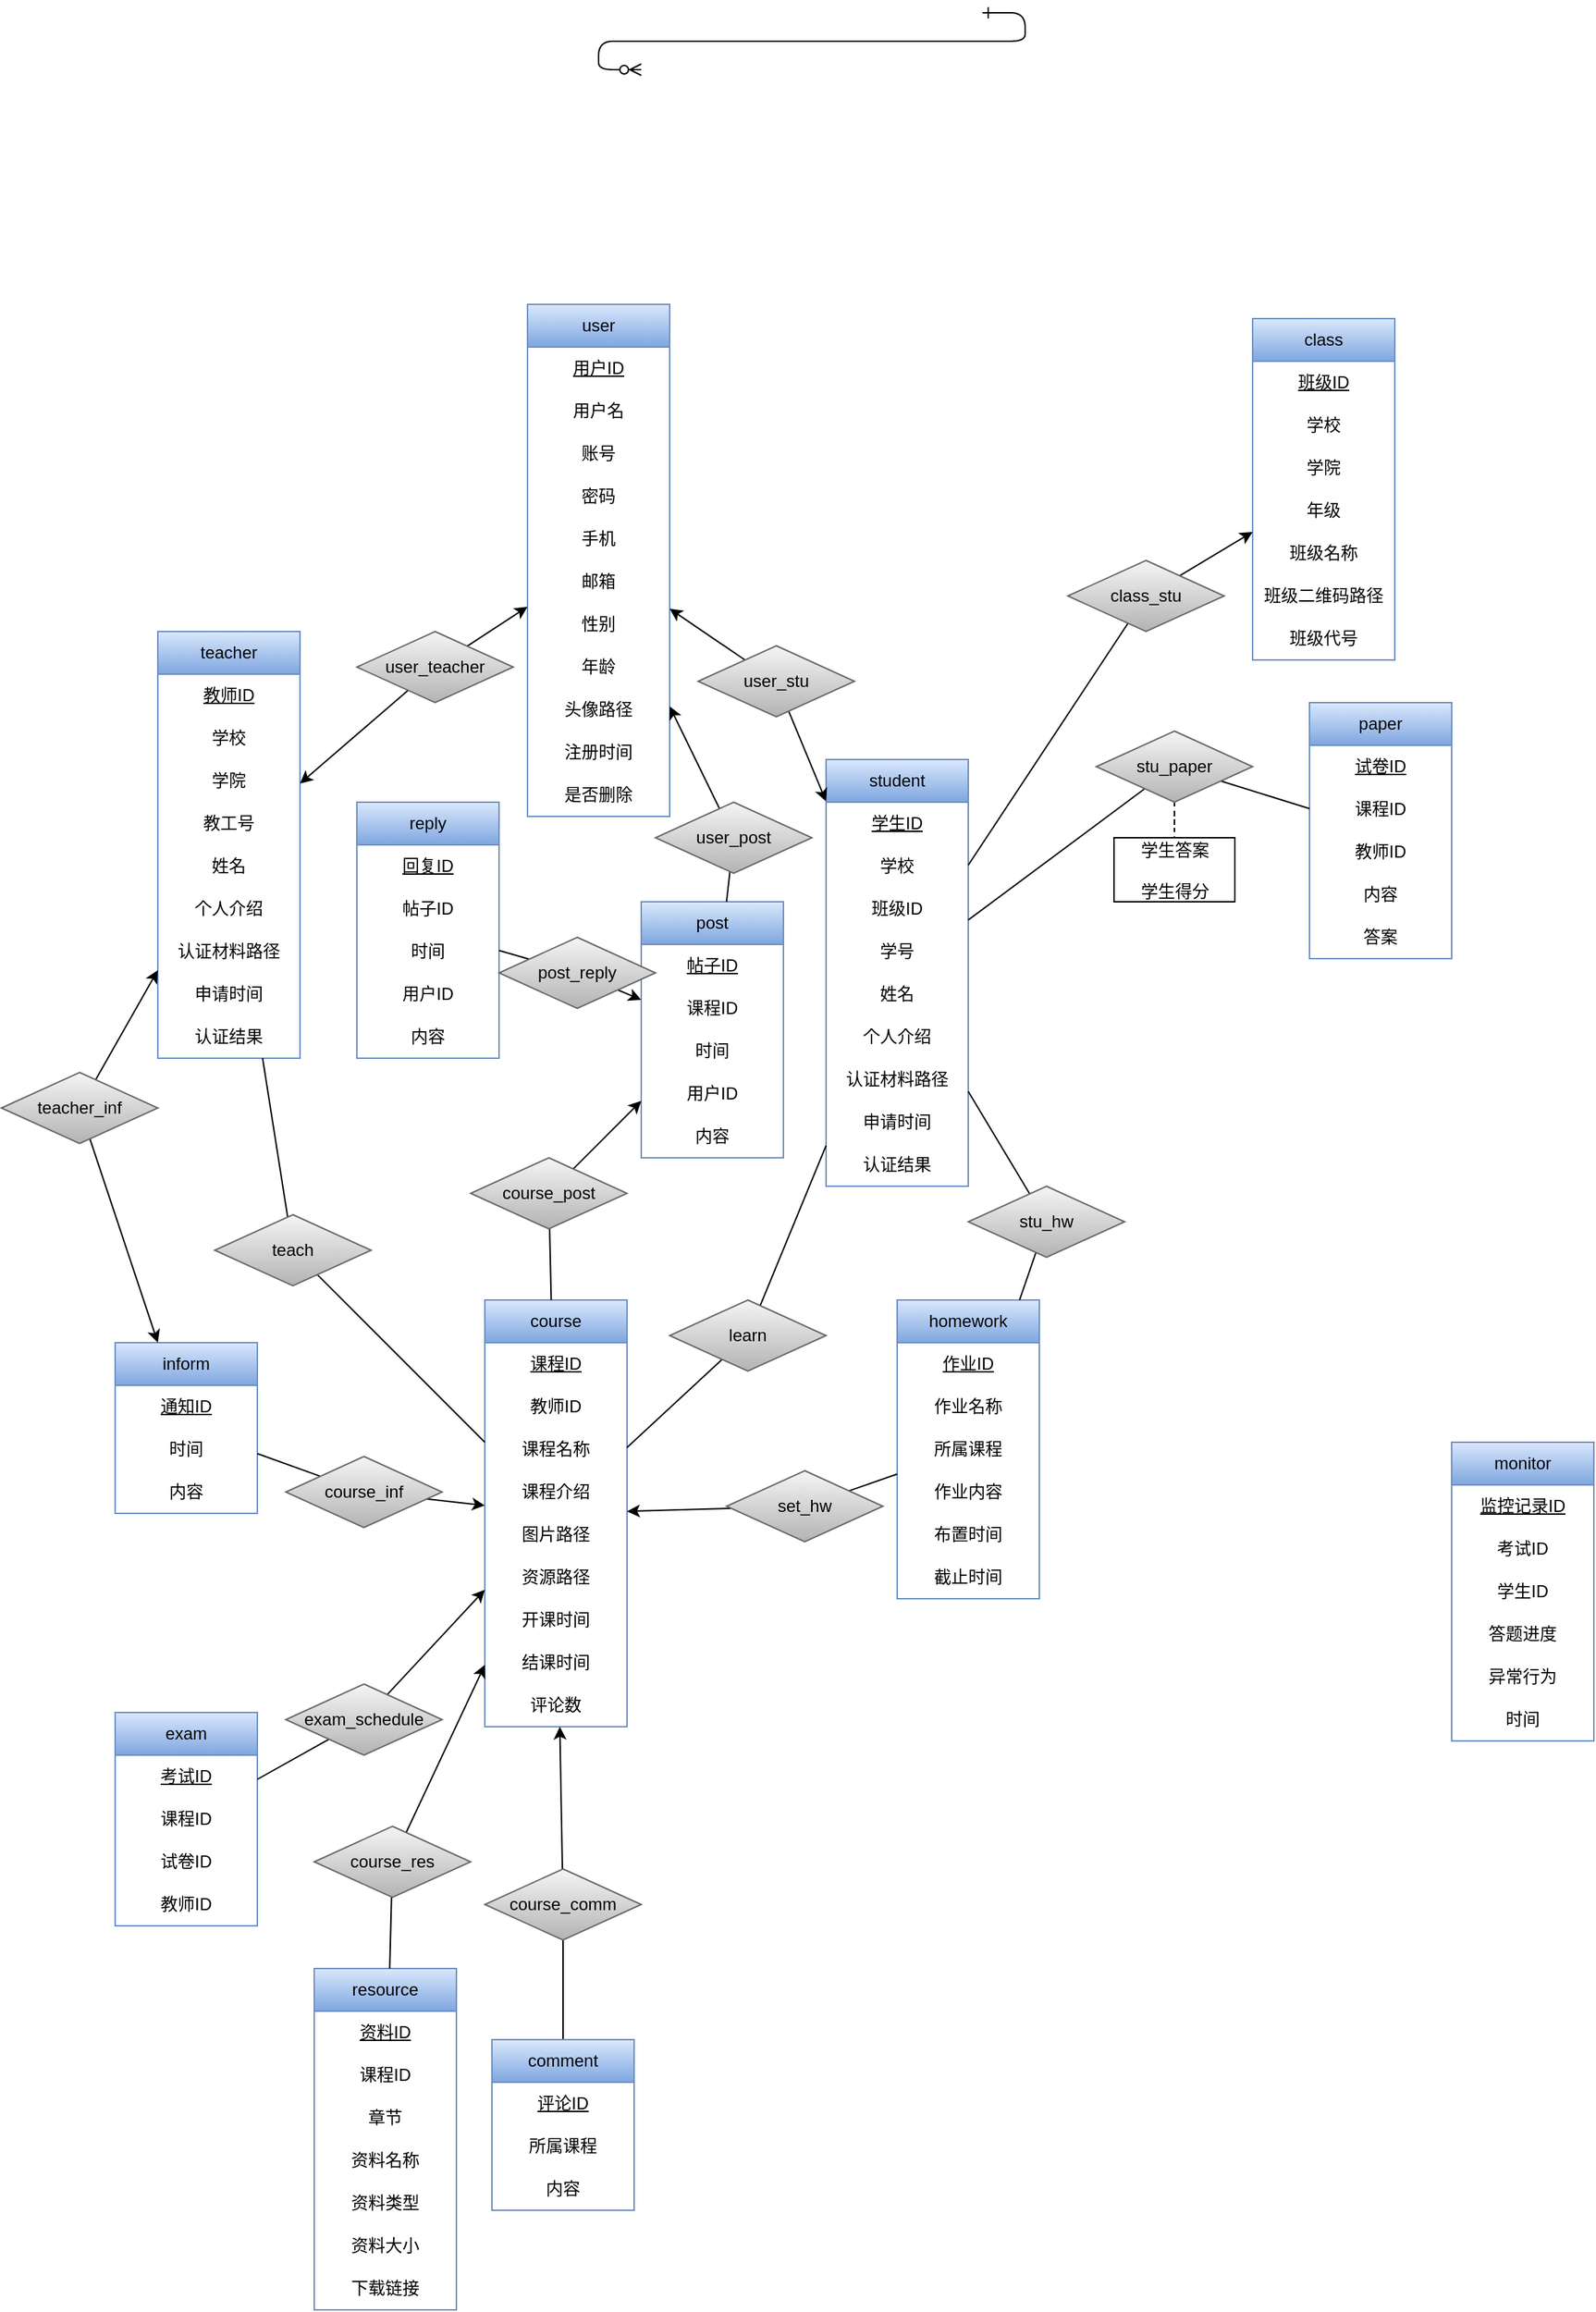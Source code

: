 <mxfile version="24.6.4" type="github">
  <diagram id="R2lEEEUBdFMjLlhIrx00" name="Page-1">
    <mxGraphModel dx="1199" dy="1090" grid="1" gridSize="10" guides="1" tooltips="1" connect="1" arrows="1" fold="0" page="1" pageScale="1" pageWidth="1200" pageHeight="1920" math="0" shadow="0" extFonts="Permanent Marker^https://fonts.googleapis.com/css?family=Permanent+Marker">
      <root>
        <mxCell id="0" />
        <mxCell id="1" parent="0" />
        <mxCell id="C-vyLk0tnHw3VtMMgP7b-12" value="" style="edgeStyle=entityRelationEdgeStyle;endArrow=ERzeroToMany;startArrow=ERone;endFill=1;startFill=0;" parent="1" target="C-vyLk0tnHw3VtMMgP7b-17" edge="1">
          <mxGeometry width="100" height="100" relative="1" as="geometry">
            <mxPoint x="700" y="165" as="sourcePoint" />
            <mxPoint x="460" y="205" as="targetPoint" />
          </mxGeometry>
        </mxCell>
        <mxCell id="mOBHNSPccrh7EoG30m3W-4" value="student" style="swimlane;fontStyle=0;childLayout=stackLayout;horizontal=1;startSize=30;horizontalStack=0;resizeParent=1;resizeParentMax=0;resizeLast=0;collapsible=1;marginBottom=0;whiteSpace=wrap;html=1;fillColor=#dae8fc;strokeColor=#6c8ebf;gradientColor=#7ea6e0;" vertex="1" parent="1">
          <mxGeometry x="590" y="690" width="100" height="300" as="geometry" />
        </mxCell>
        <mxCell id="mOBHNSPccrh7EoG30m3W-5" value="&lt;u&gt;学生ID&lt;/u&gt;" style="text;strokeColor=none;fillColor=none;align=center;verticalAlign=middle;spacingLeft=4;spacingRight=4;overflow=hidden;points=[[0,0.5],[1,0.5]];portConstraint=eastwest;rotatable=0;whiteSpace=wrap;html=1;" vertex="1" parent="mOBHNSPccrh7EoG30m3W-4">
          <mxGeometry y="30" width="100" height="30" as="geometry" />
        </mxCell>
        <mxCell id="mOBHNSPccrh7EoG30m3W-16" value="学校" style="text;strokeColor=none;fillColor=none;align=center;verticalAlign=middle;spacingLeft=4;spacingRight=4;overflow=hidden;points=[[0,0.5],[1,0.5]];portConstraint=eastwest;rotatable=0;whiteSpace=wrap;html=1;" vertex="1" parent="mOBHNSPccrh7EoG30m3W-4">
          <mxGeometry y="60" width="100" height="30" as="geometry" />
        </mxCell>
        <mxCell id="mOBHNSPccrh7EoG30m3W-18" value="班级ID" style="text;strokeColor=none;fillColor=none;align=center;verticalAlign=middle;spacingLeft=4;spacingRight=4;overflow=hidden;points=[[0,0.5],[1,0.5]];portConstraint=eastwest;rotatable=0;whiteSpace=wrap;html=1;" vertex="1" parent="mOBHNSPccrh7EoG30m3W-4">
          <mxGeometry y="90" width="100" height="30" as="geometry" />
        </mxCell>
        <mxCell id="mOBHNSPccrh7EoG30m3W-19" value="学号" style="text;strokeColor=none;fillColor=none;align=center;verticalAlign=middle;spacingLeft=4;spacingRight=4;overflow=hidden;points=[[0,0.5],[1,0.5]];portConstraint=eastwest;rotatable=0;whiteSpace=wrap;html=1;" vertex="1" parent="mOBHNSPccrh7EoG30m3W-4">
          <mxGeometry y="120" width="100" height="30" as="geometry" />
        </mxCell>
        <mxCell id="mOBHNSPccrh7EoG30m3W-20" value="姓名" style="text;strokeColor=none;fillColor=none;align=center;verticalAlign=middle;spacingLeft=4;spacingRight=4;overflow=hidden;points=[[0,0.5],[1,0.5]];portConstraint=eastwest;rotatable=0;whiteSpace=wrap;html=1;" vertex="1" parent="mOBHNSPccrh7EoG30m3W-4">
          <mxGeometry y="150" width="100" height="30" as="geometry" />
        </mxCell>
        <mxCell id="mOBHNSPccrh7EoG30m3W-21" value="个人介绍" style="text;strokeColor=none;fillColor=none;align=center;verticalAlign=middle;spacingLeft=4;spacingRight=4;overflow=hidden;points=[[0,0.5],[1,0.5]];portConstraint=eastwest;rotatable=0;whiteSpace=wrap;html=1;" vertex="1" parent="mOBHNSPccrh7EoG30m3W-4">
          <mxGeometry y="180" width="100" height="30" as="geometry" />
        </mxCell>
        <mxCell id="mOBHNSPccrh7EoG30m3W-22" value="认证材料路径" style="text;strokeColor=none;fillColor=none;align=center;verticalAlign=middle;spacingLeft=4;spacingRight=4;overflow=hidden;points=[[0,0.5],[1,0.5]];portConstraint=eastwest;rotatable=0;whiteSpace=wrap;html=1;" vertex="1" parent="mOBHNSPccrh7EoG30m3W-4">
          <mxGeometry y="210" width="100" height="30" as="geometry" />
        </mxCell>
        <mxCell id="mOBHNSPccrh7EoG30m3W-23" value="申请时间" style="text;strokeColor=none;fillColor=none;align=center;verticalAlign=middle;spacingLeft=4;spacingRight=4;overflow=hidden;points=[[0,0.5],[1,0.5]];portConstraint=eastwest;rotatable=0;whiteSpace=wrap;html=1;" vertex="1" parent="mOBHNSPccrh7EoG30m3W-4">
          <mxGeometry y="240" width="100" height="30" as="geometry" />
        </mxCell>
        <mxCell id="mOBHNSPccrh7EoG30m3W-24" value="认证结果" style="text;strokeColor=none;fillColor=none;align=center;verticalAlign=middle;spacingLeft=4;spacingRight=4;overflow=hidden;points=[[0,0.5],[1,0.5]];portConstraint=eastwest;rotatable=0;whiteSpace=wrap;html=1;" vertex="1" parent="mOBHNSPccrh7EoG30m3W-4">
          <mxGeometry y="270" width="100" height="30" as="geometry" />
        </mxCell>
        <mxCell id="mOBHNSPccrh7EoG30m3W-27" value="teacher" style="swimlane;fontStyle=0;childLayout=stackLayout;horizontal=1;startSize=30;horizontalStack=0;resizeParent=1;resizeParentMax=0;resizeLast=0;collapsible=1;marginBottom=0;whiteSpace=wrap;html=1;fillColor=#dae8fc;gradientColor=#7ea6e0;strokeColor=#6c8ebf;" vertex="1" parent="1">
          <mxGeometry x="120" y="600" width="100" height="300" as="geometry" />
        </mxCell>
        <mxCell id="mOBHNSPccrh7EoG30m3W-28" value="&lt;u&gt;教师ID&lt;/u&gt;" style="text;strokeColor=none;fillColor=none;align=center;verticalAlign=middle;spacingLeft=4;spacingRight=4;overflow=hidden;points=[[0,0.5],[1,0.5]];portConstraint=eastwest;rotatable=0;whiteSpace=wrap;html=1;" vertex="1" parent="mOBHNSPccrh7EoG30m3W-27">
          <mxGeometry y="30" width="100" height="30" as="geometry" />
        </mxCell>
        <mxCell id="mOBHNSPccrh7EoG30m3W-29" value="学校" style="text;strokeColor=none;fillColor=none;align=center;verticalAlign=middle;spacingLeft=4;spacingRight=4;overflow=hidden;points=[[0,0.5],[1,0.5]];portConstraint=eastwest;rotatable=0;whiteSpace=wrap;html=1;" vertex="1" parent="mOBHNSPccrh7EoG30m3W-27">
          <mxGeometry y="60" width="100" height="30" as="geometry" />
        </mxCell>
        <mxCell id="mOBHNSPccrh7EoG30m3W-30" value="学院" style="text;strokeColor=none;fillColor=none;align=center;verticalAlign=middle;spacingLeft=4;spacingRight=4;overflow=hidden;points=[[0,0.5],[1,0.5]];portConstraint=eastwest;rotatable=0;whiteSpace=wrap;html=1;" vertex="1" parent="mOBHNSPccrh7EoG30m3W-27">
          <mxGeometry y="90" width="100" height="30" as="geometry" />
        </mxCell>
        <mxCell id="mOBHNSPccrh7EoG30m3W-31" value="教工号" style="text;strokeColor=none;fillColor=none;align=center;verticalAlign=middle;spacingLeft=4;spacingRight=4;overflow=hidden;points=[[0,0.5],[1,0.5]];portConstraint=eastwest;rotatable=0;whiteSpace=wrap;html=1;" vertex="1" parent="mOBHNSPccrh7EoG30m3W-27">
          <mxGeometry y="120" width="100" height="30" as="geometry" />
        </mxCell>
        <mxCell id="mOBHNSPccrh7EoG30m3W-32" value="姓名" style="text;strokeColor=none;fillColor=none;align=center;verticalAlign=middle;spacingLeft=4;spacingRight=4;overflow=hidden;points=[[0,0.5],[1,0.5]];portConstraint=eastwest;rotatable=0;whiteSpace=wrap;html=1;" vertex="1" parent="mOBHNSPccrh7EoG30m3W-27">
          <mxGeometry y="150" width="100" height="30" as="geometry" />
        </mxCell>
        <mxCell id="mOBHNSPccrh7EoG30m3W-33" value="个人介绍" style="text;strokeColor=none;fillColor=none;align=center;verticalAlign=middle;spacingLeft=4;spacingRight=4;overflow=hidden;points=[[0,0.5],[1,0.5]];portConstraint=eastwest;rotatable=0;whiteSpace=wrap;html=1;" vertex="1" parent="mOBHNSPccrh7EoG30m3W-27">
          <mxGeometry y="180" width="100" height="30" as="geometry" />
        </mxCell>
        <mxCell id="mOBHNSPccrh7EoG30m3W-34" value="认证材料路径" style="text;strokeColor=none;fillColor=none;align=center;verticalAlign=middle;spacingLeft=4;spacingRight=4;overflow=hidden;points=[[0,0.5],[1,0.5]];portConstraint=eastwest;rotatable=0;whiteSpace=wrap;html=1;" vertex="1" parent="mOBHNSPccrh7EoG30m3W-27">
          <mxGeometry y="210" width="100" height="30" as="geometry" />
        </mxCell>
        <mxCell id="mOBHNSPccrh7EoG30m3W-35" value="申请时间" style="text;strokeColor=none;fillColor=none;align=center;verticalAlign=middle;spacingLeft=4;spacingRight=4;overflow=hidden;points=[[0,0.5],[1,0.5]];portConstraint=eastwest;rotatable=0;whiteSpace=wrap;html=1;" vertex="1" parent="mOBHNSPccrh7EoG30m3W-27">
          <mxGeometry y="240" width="100" height="30" as="geometry" />
        </mxCell>
        <mxCell id="mOBHNSPccrh7EoG30m3W-36" value="认证结果" style="text;strokeColor=none;fillColor=none;align=center;verticalAlign=middle;spacingLeft=4;spacingRight=4;overflow=hidden;points=[[0,0.5],[1,0.5]];portConstraint=eastwest;rotatable=0;whiteSpace=wrap;html=1;" vertex="1" parent="mOBHNSPccrh7EoG30m3W-27">
          <mxGeometry y="270" width="100" height="30" as="geometry" />
        </mxCell>
        <mxCell id="mOBHNSPccrh7EoG30m3W-39" value="user" style="swimlane;fontStyle=0;childLayout=stackLayout;horizontal=1;startSize=30;horizontalStack=0;resizeParent=1;resizeParentMax=0;resizeLast=0;collapsible=1;marginBottom=0;whiteSpace=wrap;html=1;fillColor=#dae8fc;strokeColor=#6c8ebf;gradientColor=#7ea6e0;" vertex="1" parent="1">
          <mxGeometry x="380" y="370" width="100" height="360" as="geometry" />
        </mxCell>
        <mxCell id="mOBHNSPccrh7EoG30m3W-40" value="&lt;u&gt;用户ID&lt;/u&gt;" style="text;strokeColor=none;fillColor=none;align=center;verticalAlign=middle;spacingLeft=4;spacingRight=4;overflow=hidden;points=[[0,0.5],[1,0.5]];portConstraint=eastwest;rotatable=0;whiteSpace=wrap;html=1;" vertex="1" parent="mOBHNSPccrh7EoG30m3W-39">
          <mxGeometry y="30" width="100" height="30" as="geometry" />
        </mxCell>
        <mxCell id="mOBHNSPccrh7EoG30m3W-41" value="用户名" style="text;strokeColor=none;fillColor=none;align=center;verticalAlign=middle;spacingLeft=4;spacingRight=4;overflow=hidden;points=[[0,0.5],[1,0.5]];portConstraint=eastwest;rotatable=0;whiteSpace=wrap;html=1;" vertex="1" parent="mOBHNSPccrh7EoG30m3W-39">
          <mxGeometry y="60" width="100" height="30" as="geometry" />
        </mxCell>
        <mxCell id="mOBHNSPccrh7EoG30m3W-42" value="账号" style="text;strokeColor=none;fillColor=none;align=center;verticalAlign=middle;spacingLeft=4;spacingRight=4;overflow=hidden;points=[[0,0.5],[1,0.5]];portConstraint=eastwest;rotatable=0;whiteSpace=wrap;html=1;" vertex="1" parent="mOBHNSPccrh7EoG30m3W-39">
          <mxGeometry y="90" width="100" height="30" as="geometry" />
        </mxCell>
        <mxCell id="mOBHNSPccrh7EoG30m3W-43" value="密码" style="text;strokeColor=none;fillColor=none;align=center;verticalAlign=middle;spacingLeft=4;spacingRight=4;overflow=hidden;points=[[0,0.5],[1,0.5]];portConstraint=eastwest;rotatable=0;whiteSpace=wrap;html=1;" vertex="1" parent="mOBHNSPccrh7EoG30m3W-39">
          <mxGeometry y="120" width="100" height="30" as="geometry" />
        </mxCell>
        <mxCell id="mOBHNSPccrh7EoG30m3W-44" value="手机" style="text;strokeColor=none;fillColor=none;align=center;verticalAlign=middle;spacingLeft=4;spacingRight=4;overflow=hidden;points=[[0,0.5],[1,0.5]];portConstraint=eastwest;rotatable=0;whiteSpace=wrap;html=1;" vertex="1" parent="mOBHNSPccrh7EoG30m3W-39">
          <mxGeometry y="150" width="100" height="30" as="geometry" />
        </mxCell>
        <mxCell id="mOBHNSPccrh7EoG30m3W-45" value="邮箱" style="text;strokeColor=none;fillColor=none;align=center;verticalAlign=middle;spacingLeft=4;spacingRight=4;overflow=hidden;points=[[0,0.5],[1,0.5]];portConstraint=eastwest;rotatable=0;whiteSpace=wrap;html=1;" vertex="1" parent="mOBHNSPccrh7EoG30m3W-39">
          <mxGeometry y="180" width="100" height="30" as="geometry" />
        </mxCell>
        <mxCell id="mOBHNSPccrh7EoG30m3W-46" value="性别" style="text;strokeColor=none;fillColor=none;align=center;verticalAlign=middle;spacingLeft=4;spacingRight=4;overflow=hidden;points=[[0,0.5],[1,0.5]];portConstraint=eastwest;rotatable=0;whiteSpace=wrap;html=1;" vertex="1" parent="mOBHNSPccrh7EoG30m3W-39">
          <mxGeometry y="210" width="100" height="30" as="geometry" />
        </mxCell>
        <mxCell id="mOBHNSPccrh7EoG30m3W-47" value="年龄" style="text;strokeColor=none;fillColor=none;align=center;verticalAlign=middle;spacingLeft=4;spacingRight=4;overflow=hidden;points=[[0,0.5],[1,0.5]];portConstraint=eastwest;rotatable=0;whiteSpace=wrap;html=1;" vertex="1" parent="mOBHNSPccrh7EoG30m3W-39">
          <mxGeometry y="240" width="100" height="30" as="geometry" />
        </mxCell>
        <mxCell id="mOBHNSPccrh7EoG30m3W-48" value="头像路径" style="text;strokeColor=none;fillColor=none;align=center;verticalAlign=middle;spacingLeft=4;spacingRight=4;overflow=hidden;points=[[0,0.5],[1,0.5]];portConstraint=eastwest;rotatable=0;whiteSpace=wrap;html=1;" vertex="1" parent="mOBHNSPccrh7EoG30m3W-39">
          <mxGeometry y="270" width="100" height="30" as="geometry" />
        </mxCell>
        <mxCell id="mOBHNSPccrh7EoG30m3W-49" value="注册时间" style="text;strokeColor=none;fillColor=none;align=center;verticalAlign=middle;spacingLeft=4;spacingRight=4;overflow=hidden;points=[[0,0.5],[1,0.5]];portConstraint=eastwest;rotatable=0;whiteSpace=wrap;html=1;" vertex="1" parent="mOBHNSPccrh7EoG30m3W-39">
          <mxGeometry y="300" width="100" height="30" as="geometry" />
        </mxCell>
        <mxCell id="mOBHNSPccrh7EoG30m3W-50" value="是否删除" style="text;strokeColor=none;fillColor=none;align=center;verticalAlign=middle;spacingLeft=4;spacingRight=4;overflow=hidden;points=[[0,0.5],[1,0.5]];portConstraint=eastwest;rotatable=0;whiteSpace=wrap;html=1;" vertex="1" parent="mOBHNSPccrh7EoG30m3W-39">
          <mxGeometry y="330" width="100" height="30" as="geometry" />
        </mxCell>
        <mxCell id="JICtloIAg-4X0a2bjhk1-2" style="rounded=0;orthogonalLoop=1;jettySize=auto;html=1;" edge="1" parent="1" source="JICtloIAg-4X0a2bjhk1-1" target="mOBHNSPccrh7EoG30m3W-27">
          <mxGeometry relative="1" as="geometry" />
        </mxCell>
        <mxCell id="JICtloIAg-4X0a2bjhk1-3" style="rounded=0;orthogonalLoop=1;jettySize=auto;html=1;" edge="1" parent="1" source="JICtloIAg-4X0a2bjhk1-1" target="mOBHNSPccrh7EoG30m3W-39">
          <mxGeometry relative="1" as="geometry" />
        </mxCell>
        <mxCell id="JICtloIAg-4X0a2bjhk1-1" value="user_teacher" style="rhombus;whiteSpace=wrap;html=1;fillColor=#f5f5f5;strokeColor=#666666;gradientColor=#b3b3b3;" vertex="1" parent="1">
          <mxGeometry x="260" y="600" width="110" height="50" as="geometry" />
        </mxCell>
        <mxCell id="JICtloIAg-4X0a2bjhk1-5" style="rounded=0;orthogonalLoop=1;jettySize=auto;html=1;" edge="1" parent="1" source="JICtloIAg-4X0a2bjhk1-4" target="mOBHNSPccrh7EoG30m3W-39">
          <mxGeometry relative="1" as="geometry" />
        </mxCell>
        <mxCell id="JICtloIAg-4X0a2bjhk1-6" style="rounded=0;orthogonalLoop=1;jettySize=auto;html=1;strokeColor=default;" edge="1" parent="1" source="JICtloIAg-4X0a2bjhk1-4" target="mOBHNSPccrh7EoG30m3W-4">
          <mxGeometry relative="1" as="geometry" />
        </mxCell>
        <mxCell id="JICtloIAg-4X0a2bjhk1-4" value="user_stu" style="rhombus;whiteSpace=wrap;html=1;fillColor=#f5f5f5;strokeColor=#666666;gradientColor=#b3b3b3;" vertex="1" parent="1">
          <mxGeometry x="500" y="610" width="110" height="50" as="geometry" />
        </mxCell>
        <mxCell id="JICtloIAg-4X0a2bjhk1-7" value="class" style="swimlane;fontStyle=0;childLayout=stackLayout;horizontal=1;startSize=30;horizontalStack=0;resizeParent=1;resizeParentMax=0;resizeLast=0;collapsible=1;marginBottom=0;whiteSpace=wrap;html=1;fillColor=#dae8fc;strokeColor=#6c8ebf;gradientColor=#7ea6e0;" vertex="1" parent="1">
          <mxGeometry x="890" y="380" width="100" height="240" as="geometry" />
        </mxCell>
        <mxCell id="JICtloIAg-4X0a2bjhk1-8" value="&lt;u&gt;班级ID&lt;/u&gt;" style="text;strokeColor=none;fillColor=none;align=center;verticalAlign=middle;spacingLeft=4;spacingRight=4;overflow=hidden;points=[[0,0.5],[1,0.5]];portConstraint=eastwest;rotatable=0;whiteSpace=wrap;html=1;" vertex="1" parent="JICtloIAg-4X0a2bjhk1-7">
          <mxGeometry y="30" width="100" height="30" as="geometry" />
        </mxCell>
        <mxCell id="JICtloIAg-4X0a2bjhk1-9" value="学校" style="text;strokeColor=none;fillColor=none;align=center;verticalAlign=middle;spacingLeft=4;spacingRight=4;overflow=hidden;points=[[0,0.5],[1,0.5]];portConstraint=eastwest;rotatable=0;whiteSpace=wrap;html=1;" vertex="1" parent="JICtloIAg-4X0a2bjhk1-7">
          <mxGeometry y="60" width="100" height="30" as="geometry" />
        </mxCell>
        <mxCell id="JICtloIAg-4X0a2bjhk1-10" value="学院" style="text;strokeColor=none;fillColor=none;align=center;verticalAlign=middle;spacingLeft=4;spacingRight=4;overflow=hidden;points=[[0,0.5],[1,0.5]];portConstraint=eastwest;rotatable=0;whiteSpace=wrap;html=1;" vertex="1" parent="JICtloIAg-4X0a2bjhk1-7">
          <mxGeometry y="90" width="100" height="30" as="geometry" />
        </mxCell>
        <mxCell id="JICtloIAg-4X0a2bjhk1-11" value="年级" style="text;strokeColor=none;fillColor=none;align=center;verticalAlign=middle;spacingLeft=4;spacingRight=4;overflow=hidden;points=[[0,0.5],[1,0.5]];portConstraint=eastwest;rotatable=0;whiteSpace=wrap;html=1;" vertex="1" parent="JICtloIAg-4X0a2bjhk1-7">
          <mxGeometry y="120" width="100" height="30" as="geometry" />
        </mxCell>
        <mxCell id="JICtloIAg-4X0a2bjhk1-12" value="班级名称" style="text;strokeColor=none;fillColor=none;align=center;verticalAlign=middle;spacingLeft=4;spacingRight=4;overflow=hidden;points=[[0,0.5],[1,0.5]];portConstraint=eastwest;rotatable=0;whiteSpace=wrap;html=1;" vertex="1" parent="JICtloIAg-4X0a2bjhk1-7">
          <mxGeometry y="150" width="100" height="30" as="geometry" />
        </mxCell>
        <mxCell id="JICtloIAg-4X0a2bjhk1-13" value="班级二维码路径" style="text;strokeColor=none;fillColor=none;align=center;verticalAlign=middle;spacingLeft=4;spacingRight=4;overflow=hidden;points=[[0,0.5],[1,0.5]];portConstraint=eastwest;rotatable=0;whiteSpace=wrap;html=1;" vertex="1" parent="JICtloIAg-4X0a2bjhk1-7">
          <mxGeometry y="180" width="100" height="30" as="geometry" />
        </mxCell>
        <mxCell id="JICtloIAg-4X0a2bjhk1-14" value="班级代号" style="text;strokeColor=none;fillColor=none;align=center;verticalAlign=middle;spacingLeft=4;spacingRight=4;overflow=hidden;points=[[0,0.5],[1,0.5]];portConstraint=eastwest;rotatable=0;whiteSpace=wrap;html=1;" vertex="1" parent="JICtloIAg-4X0a2bjhk1-7">
          <mxGeometry y="210" width="100" height="30" as="geometry" />
        </mxCell>
        <mxCell id="JICtloIAg-4X0a2bjhk1-19" value="course" style="swimlane;fontStyle=0;childLayout=stackLayout;horizontal=1;startSize=30;horizontalStack=0;resizeParent=1;resizeParentMax=0;resizeLast=0;collapsible=1;marginBottom=0;whiteSpace=wrap;html=1;fillColor=#dae8fc;gradientColor=#7ea6e0;strokeColor=#6c8ebf;" vertex="1" parent="1">
          <mxGeometry x="350" y="1070" width="100" height="300" as="geometry" />
        </mxCell>
        <mxCell id="JICtloIAg-4X0a2bjhk1-20" value="&lt;u&gt;课程ID&lt;/u&gt;" style="text;strokeColor=none;fillColor=none;align=center;verticalAlign=middle;spacingLeft=4;spacingRight=4;overflow=hidden;points=[[0,0.5],[1,0.5]];portConstraint=eastwest;rotatable=0;whiteSpace=wrap;html=1;" vertex="1" parent="JICtloIAg-4X0a2bjhk1-19">
          <mxGeometry y="30" width="100" height="30" as="geometry" />
        </mxCell>
        <mxCell id="JICtloIAg-4X0a2bjhk1-21" value="教师ID" style="text;strokeColor=none;fillColor=none;align=center;verticalAlign=middle;spacingLeft=4;spacingRight=4;overflow=hidden;points=[[0,0.5],[1,0.5]];portConstraint=eastwest;rotatable=0;whiteSpace=wrap;html=1;" vertex="1" parent="JICtloIAg-4X0a2bjhk1-19">
          <mxGeometry y="60" width="100" height="30" as="geometry" />
        </mxCell>
        <mxCell id="JICtloIAg-4X0a2bjhk1-22" value="课程名称" style="text;strokeColor=none;fillColor=none;align=center;verticalAlign=middle;spacingLeft=4;spacingRight=4;overflow=hidden;points=[[0,0.5],[1,0.5]];portConstraint=eastwest;rotatable=0;whiteSpace=wrap;html=1;" vertex="1" parent="JICtloIAg-4X0a2bjhk1-19">
          <mxGeometry y="90" width="100" height="30" as="geometry" />
        </mxCell>
        <mxCell id="JICtloIAg-4X0a2bjhk1-23" value="课程介绍" style="text;strokeColor=none;fillColor=none;align=center;verticalAlign=middle;spacingLeft=4;spacingRight=4;overflow=hidden;points=[[0,0.5],[1,0.5]];portConstraint=eastwest;rotatable=0;whiteSpace=wrap;html=1;" vertex="1" parent="JICtloIAg-4X0a2bjhk1-19">
          <mxGeometry y="120" width="100" height="30" as="geometry" />
        </mxCell>
        <mxCell id="JICtloIAg-4X0a2bjhk1-24" value="图片路径" style="text;strokeColor=none;fillColor=none;align=center;verticalAlign=middle;spacingLeft=4;spacingRight=4;overflow=hidden;points=[[0,0.5],[1,0.5]];portConstraint=eastwest;rotatable=0;whiteSpace=wrap;html=1;" vertex="1" parent="JICtloIAg-4X0a2bjhk1-19">
          <mxGeometry y="150" width="100" height="30" as="geometry" />
        </mxCell>
        <mxCell id="JICtloIAg-4X0a2bjhk1-25" value="资源路径" style="text;strokeColor=none;fillColor=none;align=center;verticalAlign=middle;spacingLeft=4;spacingRight=4;overflow=hidden;points=[[0,0.5],[1,0.5]];portConstraint=eastwest;rotatable=0;whiteSpace=wrap;html=1;" vertex="1" parent="JICtloIAg-4X0a2bjhk1-19">
          <mxGeometry y="180" width="100" height="30" as="geometry" />
        </mxCell>
        <mxCell id="JICtloIAg-4X0a2bjhk1-26" value="开课时间" style="text;strokeColor=none;fillColor=none;align=center;verticalAlign=middle;spacingLeft=4;spacingRight=4;overflow=hidden;points=[[0,0.5],[1,0.5]];portConstraint=eastwest;rotatable=0;whiteSpace=wrap;html=1;" vertex="1" parent="JICtloIAg-4X0a2bjhk1-19">
          <mxGeometry y="210" width="100" height="30" as="geometry" />
        </mxCell>
        <mxCell id="JICtloIAg-4X0a2bjhk1-27" value="结课时间" style="text;strokeColor=none;fillColor=none;align=center;verticalAlign=middle;spacingLeft=4;spacingRight=4;overflow=hidden;points=[[0,0.5],[1,0.5]];portConstraint=eastwest;rotatable=0;whiteSpace=wrap;html=1;" vertex="1" parent="JICtloIAg-4X0a2bjhk1-19">
          <mxGeometry y="240" width="100" height="30" as="geometry" />
        </mxCell>
        <mxCell id="JICtloIAg-4X0a2bjhk1-28" value="评论数" style="text;strokeColor=none;fillColor=none;align=center;verticalAlign=middle;spacingLeft=4;spacingRight=4;overflow=hidden;points=[[0,0.5],[1,0.5]];portConstraint=eastwest;rotatable=0;whiteSpace=wrap;html=1;" vertex="1" parent="JICtloIAg-4X0a2bjhk1-19">
          <mxGeometry y="270" width="100" height="30" as="geometry" />
        </mxCell>
        <mxCell id="JICtloIAg-4X0a2bjhk1-31" value="resource" style="swimlane;fontStyle=0;childLayout=stackLayout;horizontal=1;startSize=30;horizontalStack=0;resizeParent=1;resizeParentMax=0;resizeLast=0;collapsible=1;marginBottom=0;whiteSpace=wrap;html=1;fillColor=#dae8fc;strokeColor=#6c8ebf;gradientColor=#7ea6e0;" vertex="1" parent="1">
          <mxGeometry x="230" y="1540" width="100" height="240" as="geometry" />
        </mxCell>
        <mxCell id="JICtloIAg-4X0a2bjhk1-32" value="&lt;u&gt;资料ID&lt;/u&gt;" style="text;strokeColor=none;fillColor=none;align=center;verticalAlign=middle;spacingLeft=4;spacingRight=4;overflow=hidden;points=[[0,0.5],[1,0.5]];portConstraint=eastwest;rotatable=0;whiteSpace=wrap;html=1;" vertex="1" parent="JICtloIAg-4X0a2bjhk1-31">
          <mxGeometry y="30" width="100" height="30" as="geometry" />
        </mxCell>
        <mxCell id="JICtloIAg-4X0a2bjhk1-33" value="课程ID" style="text;strokeColor=none;fillColor=none;align=center;verticalAlign=middle;spacingLeft=4;spacingRight=4;overflow=hidden;points=[[0,0.5],[1,0.5]];portConstraint=eastwest;rotatable=0;whiteSpace=wrap;html=1;" vertex="1" parent="JICtloIAg-4X0a2bjhk1-31">
          <mxGeometry y="60" width="100" height="30" as="geometry" />
        </mxCell>
        <mxCell id="JICtloIAg-4X0a2bjhk1-34" value="章节" style="text;strokeColor=none;fillColor=none;align=center;verticalAlign=middle;spacingLeft=4;spacingRight=4;overflow=hidden;points=[[0,0.5],[1,0.5]];portConstraint=eastwest;rotatable=0;whiteSpace=wrap;html=1;" vertex="1" parent="JICtloIAg-4X0a2bjhk1-31">
          <mxGeometry y="90" width="100" height="30" as="geometry" />
        </mxCell>
        <mxCell id="JICtloIAg-4X0a2bjhk1-35" value="资料名称" style="text;strokeColor=none;fillColor=none;align=center;verticalAlign=middle;spacingLeft=4;spacingRight=4;overflow=hidden;points=[[0,0.5],[1,0.5]];portConstraint=eastwest;rotatable=0;whiteSpace=wrap;html=1;" vertex="1" parent="JICtloIAg-4X0a2bjhk1-31">
          <mxGeometry y="120" width="100" height="30" as="geometry" />
        </mxCell>
        <mxCell id="JICtloIAg-4X0a2bjhk1-36" value="资料类型" style="text;strokeColor=none;fillColor=none;align=center;verticalAlign=middle;spacingLeft=4;spacingRight=4;overflow=hidden;points=[[0,0.5],[1,0.5]];portConstraint=eastwest;rotatable=0;whiteSpace=wrap;html=1;" vertex="1" parent="JICtloIAg-4X0a2bjhk1-31">
          <mxGeometry y="150" width="100" height="30" as="geometry" />
        </mxCell>
        <mxCell id="JICtloIAg-4X0a2bjhk1-37" value="资料大小" style="text;strokeColor=none;fillColor=none;align=center;verticalAlign=middle;spacingLeft=4;spacingRight=4;overflow=hidden;points=[[0,0.5],[1,0.5]];portConstraint=eastwest;rotatable=0;whiteSpace=wrap;html=1;" vertex="1" parent="JICtloIAg-4X0a2bjhk1-31">
          <mxGeometry y="180" width="100" height="30" as="geometry" />
        </mxCell>
        <mxCell id="JICtloIAg-4X0a2bjhk1-38" value="下载链接" style="text;strokeColor=none;fillColor=none;align=center;verticalAlign=middle;spacingLeft=4;spacingRight=4;overflow=hidden;points=[[0,0.5],[1,0.5]];portConstraint=eastwest;rotatable=0;whiteSpace=wrap;html=1;" vertex="1" parent="JICtloIAg-4X0a2bjhk1-31">
          <mxGeometry y="210" width="100" height="30" as="geometry" />
        </mxCell>
        <mxCell id="JICtloIAg-4X0a2bjhk1-41" value="inform" style="swimlane;fontStyle=0;childLayout=stackLayout;horizontal=1;startSize=30;horizontalStack=0;resizeParent=1;resizeParentMax=0;resizeLast=0;collapsible=1;marginBottom=0;whiteSpace=wrap;html=1;fillColor=#dae8fc;strokeColor=#6c8ebf;gradientColor=#7ea6e0;" vertex="1" parent="1">
          <mxGeometry x="90" y="1100" width="100" height="120" as="geometry" />
        </mxCell>
        <mxCell id="JICtloIAg-4X0a2bjhk1-42" value="&lt;u&gt;通知ID&lt;/u&gt;" style="text;strokeColor=none;fillColor=none;align=center;verticalAlign=middle;spacingLeft=4;spacingRight=4;overflow=hidden;points=[[0,0.5],[1,0.5]];portConstraint=eastwest;rotatable=0;whiteSpace=wrap;html=1;" vertex="1" parent="JICtloIAg-4X0a2bjhk1-41">
          <mxGeometry y="30" width="100" height="30" as="geometry" />
        </mxCell>
        <mxCell id="JICtloIAg-4X0a2bjhk1-43" value="时间" style="text;strokeColor=none;fillColor=none;align=center;verticalAlign=middle;spacingLeft=4;spacingRight=4;overflow=hidden;points=[[0,0.5],[1,0.5]];portConstraint=eastwest;rotatable=0;whiteSpace=wrap;html=1;" vertex="1" parent="JICtloIAg-4X0a2bjhk1-41">
          <mxGeometry y="60" width="100" height="30" as="geometry" />
        </mxCell>
        <mxCell id="JICtloIAg-4X0a2bjhk1-44" value="内容" style="text;strokeColor=none;fillColor=none;align=center;verticalAlign=middle;spacingLeft=4;spacingRight=4;overflow=hidden;points=[[0,0.5],[1,0.5]];portConstraint=eastwest;rotatable=0;whiteSpace=wrap;html=1;" vertex="1" parent="JICtloIAg-4X0a2bjhk1-41">
          <mxGeometry y="90" width="100" height="30" as="geometry" />
        </mxCell>
        <mxCell id="JICtloIAg-4X0a2bjhk1-49" value="homework" style="swimlane;fontStyle=0;childLayout=stackLayout;horizontal=1;startSize=30;horizontalStack=0;resizeParent=1;resizeParentMax=0;resizeLast=0;collapsible=1;marginBottom=0;whiteSpace=wrap;html=1;fillColor=#dae8fc;gradientColor=#7ea6e0;strokeColor=#6c8ebf;" vertex="1" parent="1">
          <mxGeometry x="640" y="1070" width="100" height="210" as="geometry" />
        </mxCell>
        <mxCell id="JICtloIAg-4X0a2bjhk1-50" value="&lt;u&gt;作业ID&lt;/u&gt;" style="text;strokeColor=none;fillColor=none;align=center;verticalAlign=middle;spacingLeft=4;spacingRight=4;overflow=hidden;points=[[0,0.5],[1,0.5]];portConstraint=eastwest;rotatable=0;whiteSpace=wrap;html=1;" vertex="1" parent="JICtloIAg-4X0a2bjhk1-49">
          <mxGeometry y="30" width="100" height="30" as="geometry" />
        </mxCell>
        <mxCell id="JICtloIAg-4X0a2bjhk1-51" value="作业名称" style="text;strokeColor=none;fillColor=none;align=center;verticalAlign=middle;spacingLeft=4;spacingRight=4;overflow=hidden;points=[[0,0.5],[1,0.5]];portConstraint=eastwest;rotatable=0;whiteSpace=wrap;html=1;" vertex="1" parent="JICtloIAg-4X0a2bjhk1-49">
          <mxGeometry y="60" width="100" height="30" as="geometry" />
        </mxCell>
        <mxCell id="JICtloIAg-4X0a2bjhk1-52" value="所属课程" style="text;strokeColor=none;fillColor=none;align=center;verticalAlign=middle;spacingLeft=4;spacingRight=4;overflow=hidden;points=[[0,0.5],[1,0.5]];portConstraint=eastwest;rotatable=0;whiteSpace=wrap;html=1;" vertex="1" parent="JICtloIAg-4X0a2bjhk1-49">
          <mxGeometry y="90" width="100" height="30" as="geometry" />
        </mxCell>
        <mxCell id="JICtloIAg-4X0a2bjhk1-53" value="作业内容" style="text;strokeColor=none;fillColor=none;align=center;verticalAlign=middle;spacingLeft=4;spacingRight=4;overflow=hidden;points=[[0,0.5],[1,0.5]];portConstraint=eastwest;rotatable=0;whiteSpace=wrap;html=1;" vertex="1" parent="JICtloIAg-4X0a2bjhk1-49">
          <mxGeometry y="120" width="100" height="30" as="geometry" />
        </mxCell>
        <mxCell id="JICtloIAg-4X0a2bjhk1-54" value="布置时间" style="text;strokeColor=none;fillColor=none;align=center;verticalAlign=middle;spacingLeft=4;spacingRight=4;overflow=hidden;points=[[0,0.5],[1,0.5]];portConstraint=eastwest;rotatable=0;whiteSpace=wrap;html=1;" vertex="1" parent="JICtloIAg-4X0a2bjhk1-49">
          <mxGeometry y="150" width="100" height="30" as="geometry" />
        </mxCell>
        <mxCell id="JICtloIAg-4X0a2bjhk1-55" value="截止时间" style="text;strokeColor=none;fillColor=none;align=center;verticalAlign=middle;spacingLeft=4;spacingRight=4;overflow=hidden;points=[[0,0.5],[1,0.5]];portConstraint=eastwest;rotatable=0;whiteSpace=wrap;html=1;" vertex="1" parent="JICtloIAg-4X0a2bjhk1-49">
          <mxGeometry y="180" width="100" height="30" as="geometry" />
        </mxCell>
        <mxCell id="JICtloIAg-4X0a2bjhk1-61" value="reply" style="swimlane;fontStyle=0;childLayout=stackLayout;horizontal=1;startSize=30;horizontalStack=0;resizeParent=1;resizeParentMax=0;resizeLast=0;collapsible=1;marginBottom=0;whiteSpace=wrap;html=1;fillColor=#dae8fc;gradientColor=#7ea6e0;strokeColor=#6c8ebf;" vertex="1" parent="1">
          <mxGeometry x="260" y="720" width="100" height="180" as="geometry" />
        </mxCell>
        <mxCell id="JICtloIAg-4X0a2bjhk1-62" value="&lt;u&gt;回复ID&lt;/u&gt;" style="text;strokeColor=none;fillColor=none;align=center;verticalAlign=middle;spacingLeft=4;spacingRight=4;overflow=hidden;points=[[0,0.5],[1,0.5]];portConstraint=eastwest;rotatable=0;whiteSpace=wrap;html=1;" vertex="1" parent="JICtloIAg-4X0a2bjhk1-61">
          <mxGeometry y="30" width="100" height="30" as="geometry" />
        </mxCell>
        <mxCell id="JICtloIAg-4X0a2bjhk1-66" value="帖子ID" style="text;strokeColor=none;fillColor=none;align=center;verticalAlign=middle;spacingLeft=4;spacingRight=4;overflow=hidden;points=[[0,0.5],[1,0.5]];portConstraint=eastwest;rotatable=0;whiteSpace=wrap;html=1;" vertex="1" parent="JICtloIAg-4X0a2bjhk1-61">
          <mxGeometry y="60" width="100" height="30" as="geometry" />
        </mxCell>
        <mxCell id="JICtloIAg-4X0a2bjhk1-63" value="时间" style="text;strokeColor=none;fillColor=none;align=center;verticalAlign=middle;spacingLeft=4;spacingRight=4;overflow=hidden;points=[[0,0.5],[1,0.5]];portConstraint=eastwest;rotatable=0;whiteSpace=wrap;html=1;" vertex="1" parent="JICtloIAg-4X0a2bjhk1-61">
          <mxGeometry y="90" width="100" height="30" as="geometry" />
        </mxCell>
        <mxCell id="JICtloIAg-4X0a2bjhk1-64" value="用户ID" style="text;strokeColor=none;fillColor=none;align=center;verticalAlign=middle;spacingLeft=4;spacingRight=4;overflow=hidden;points=[[0,0.5],[1,0.5]];portConstraint=eastwest;rotatable=0;whiteSpace=wrap;html=1;" vertex="1" parent="JICtloIAg-4X0a2bjhk1-61">
          <mxGeometry y="120" width="100" height="30" as="geometry" />
        </mxCell>
        <mxCell id="JICtloIAg-4X0a2bjhk1-65" value="内容" style="text;strokeColor=none;fillColor=none;align=center;verticalAlign=middle;spacingLeft=4;spacingRight=4;overflow=hidden;points=[[0,0.5],[1,0.5]];portConstraint=eastwest;rotatable=0;whiteSpace=wrap;html=1;" vertex="1" parent="JICtloIAg-4X0a2bjhk1-61">
          <mxGeometry y="150" width="100" height="30" as="geometry" />
        </mxCell>
        <mxCell id="JICtloIAg-4X0a2bjhk1-68" value="exam" style="swimlane;fontStyle=0;childLayout=stackLayout;horizontal=1;startSize=30;horizontalStack=0;resizeParent=1;resizeParentMax=0;resizeLast=0;collapsible=1;marginBottom=0;whiteSpace=wrap;html=1;fillColor=#dae8fc;strokeColor=#6c8ebf;gradientColor=#7ea6e0;" vertex="1" parent="1">
          <mxGeometry x="90" y="1360" width="100" height="150" as="geometry" />
        </mxCell>
        <mxCell id="JICtloIAg-4X0a2bjhk1-69" value="&lt;u&gt;考试ID&lt;/u&gt;" style="text;strokeColor=none;fillColor=none;align=center;verticalAlign=middle;spacingLeft=4;spacingRight=4;overflow=hidden;points=[[0,0.5],[1,0.5]];portConstraint=eastwest;rotatable=0;whiteSpace=wrap;html=1;" vertex="1" parent="JICtloIAg-4X0a2bjhk1-68">
          <mxGeometry y="30" width="100" height="30" as="geometry" />
        </mxCell>
        <mxCell id="JICtloIAg-4X0a2bjhk1-70" value="课程ID" style="text;strokeColor=none;fillColor=none;align=center;verticalAlign=middle;spacingLeft=4;spacingRight=4;overflow=hidden;points=[[0,0.5],[1,0.5]];portConstraint=eastwest;rotatable=0;whiteSpace=wrap;html=1;" vertex="1" parent="JICtloIAg-4X0a2bjhk1-68">
          <mxGeometry y="60" width="100" height="30" as="geometry" />
        </mxCell>
        <mxCell id="JICtloIAg-4X0a2bjhk1-71" value="试卷ID" style="text;strokeColor=none;fillColor=none;align=center;verticalAlign=middle;spacingLeft=4;spacingRight=4;overflow=hidden;points=[[0,0.5],[1,0.5]];portConstraint=eastwest;rotatable=0;whiteSpace=wrap;html=1;" vertex="1" parent="JICtloIAg-4X0a2bjhk1-68">
          <mxGeometry y="90" width="100" height="30" as="geometry" />
        </mxCell>
        <mxCell id="JICtloIAg-4X0a2bjhk1-72" value="教师ID" style="text;strokeColor=none;fillColor=none;align=center;verticalAlign=middle;spacingLeft=4;spacingRight=4;overflow=hidden;points=[[0,0.5],[1,0.5]];portConstraint=eastwest;rotatable=0;whiteSpace=wrap;html=1;" vertex="1" parent="JICtloIAg-4X0a2bjhk1-68">
          <mxGeometry y="120" width="100" height="30" as="geometry" />
        </mxCell>
        <mxCell id="JICtloIAg-4X0a2bjhk1-74" value="paper" style="swimlane;fontStyle=0;childLayout=stackLayout;horizontal=1;startSize=30;horizontalStack=0;resizeParent=1;resizeParentMax=0;resizeLast=0;collapsible=1;marginBottom=0;whiteSpace=wrap;html=1;fillColor=#dae8fc;gradientColor=#7ea6e0;strokeColor=#6c8ebf;" vertex="1" parent="1">
          <mxGeometry x="930" y="650" width="100" height="180" as="geometry" />
        </mxCell>
        <mxCell id="JICtloIAg-4X0a2bjhk1-75" value="&lt;u&gt;试卷ID&lt;/u&gt;" style="text;strokeColor=none;fillColor=none;align=center;verticalAlign=middle;spacingLeft=4;spacingRight=4;overflow=hidden;points=[[0,0.5],[1,0.5]];portConstraint=eastwest;rotatable=0;whiteSpace=wrap;html=1;" vertex="1" parent="JICtloIAg-4X0a2bjhk1-74">
          <mxGeometry y="30" width="100" height="30" as="geometry" />
        </mxCell>
        <mxCell id="JICtloIAg-4X0a2bjhk1-76" value="课程ID" style="text;strokeColor=none;fillColor=none;align=center;verticalAlign=middle;spacingLeft=4;spacingRight=4;overflow=hidden;points=[[0,0.5],[1,0.5]];portConstraint=eastwest;rotatable=0;whiteSpace=wrap;html=1;" vertex="1" parent="JICtloIAg-4X0a2bjhk1-74">
          <mxGeometry y="60" width="100" height="30" as="geometry" />
        </mxCell>
        <mxCell id="JICtloIAg-4X0a2bjhk1-77" value="教师ID" style="text;strokeColor=none;fillColor=none;align=center;verticalAlign=middle;spacingLeft=4;spacingRight=4;overflow=hidden;points=[[0,0.5],[1,0.5]];portConstraint=eastwest;rotatable=0;whiteSpace=wrap;html=1;" vertex="1" parent="JICtloIAg-4X0a2bjhk1-74">
          <mxGeometry y="90" width="100" height="30" as="geometry" />
        </mxCell>
        <mxCell id="JICtloIAg-4X0a2bjhk1-79" value="内容" style="text;strokeColor=none;fillColor=none;align=center;verticalAlign=middle;spacingLeft=4;spacingRight=4;overflow=hidden;points=[[0,0.5],[1,0.5]];portConstraint=eastwest;rotatable=0;whiteSpace=wrap;html=1;" vertex="1" parent="JICtloIAg-4X0a2bjhk1-74">
          <mxGeometry y="120" width="100" height="30" as="geometry" />
        </mxCell>
        <mxCell id="JICtloIAg-4X0a2bjhk1-80" value="答案" style="text;strokeColor=none;fillColor=none;align=center;verticalAlign=middle;spacingLeft=4;spacingRight=4;overflow=hidden;points=[[0,0.5],[1,0.5]];portConstraint=eastwest;rotatable=0;whiteSpace=wrap;html=1;" vertex="1" parent="JICtloIAg-4X0a2bjhk1-74">
          <mxGeometry y="150" width="100" height="30" as="geometry" />
        </mxCell>
        <mxCell id="JICtloIAg-4X0a2bjhk1-83" value="monitor" style="swimlane;fontStyle=0;childLayout=stackLayout;horizontal=1;startSize=30;horizontalStack=0;resizeParent=1;resizeParentMax=0;resizeLast=0;collapsible=1;marginBottom=0;whiteSpace=wrap;html=1;fillColor=#dae8fc;strokeColor=#6c8ebf;gradientColor=#7ea6e0;" vertex="1" parent="1">
          <mxGeometry x="1030" y="1170" width="100" height="210" as="geometry" />
        </mxCell>
        <mxCell id="JICtloIAg-4X0a2bjhk1-84" value="&lt;u&gt;监控记录ID&lt;/u&gt;" style="text;strokeColor=none;fillColor=none;align=center;verticalAlign=middle;spacingLeft=4;spacingRight=4;overflow=hidden;points=[[0,0.5],[1,0.5]];portConstraint=eastwest;rotatable=0;whiteSpace=wrap;html=1;" vertex="1" parent="JICtloIAg-4X0a2bjhk1-83">
          <mxGeometry y="30" width="100" height="30" as="geometry" />
        </mxCell>
        <mxCell id="JICtloIAg-4X0a2bjhk1-85" value="考试ID" style="text;strokeColor=none;fillColor=none;align=center;verticalAlign=middle;spacingLeft=4;spacingRight=4;overflow=hidden;points=[[0,0.5],[1,0.5]];portConstraint=eastwest;rotatable=0;whiteSpace=wrap;html=1;" vertex="1" parent="JICtloIAg-4X0a2bjhk1-83">
          <mxGeometry y="60" width="100" height="30" as="geometry" />
        </mxCell>
        <mxCell id="JICtloIAg-4X0a2bjhk1-86" value="学生ID" style="text;strokeColor=none;fillColor=none;align=center;verticalAlign=middle;spacingLeft=4;spacingRight=4;overflow=hidden;points=[[0,0.5],[1,0.5]];portConstraint=eastwest;rotatable=0;whiteSpace=wrap;html=1;" vertex="1" parent="JICtloIAg-4X0a2bjhk1-83">
          <mxGeometry y="90" width="100" height="30" as="geometry" />
        </mxCell>
        <mxCell id="JICtloIAg-4X0a2bjhk1-87" value="答题进度" style="text;strokeColor=none;fillColor=none;align=center;verticalAlign=middle;spacingLeft=4;spacingRight=4;overflow=hidden;points=[[0,0.5],[1,0.5]];portConstraint=eastwest;rotatable=0;whiteSpace=wrap;html=1;" vertex="1" parent="JICtloIAg-4X0a2bjhk1-83">
          <mxGeometry y="120" width="100" height="30" as="geometry" />
        </mxCell>
        <mxCell id="JICtloIAg-4X0a2bjhk1-88" value="异常行为" style="text;strokeColor=none;fillColor=none;align=center;verticalAlign=middle;spacingLeft=4;spacingRight=4;overflow=hidden;points=[[0,0.5],[1,0.5]];portConstraint=eastwest;rotatable=0;whiteSpace=wrap;html=1;" vertex="1" parent="JICtloIAg-4X0a2bjhk1-83">
          <mxGeometry y="150" width="100" height="30" as="geometry" />
        </mxCell>
        <mxCell id="JICtloIAg-4X0a2bjhk1-89" value="时间" style="text;strokeColor=none;fillColor=none;align=center;verticalAlign=middle;spacingLeft=4;spacingRight=4;overflow=hidden;points=[[0,0.5],[1,0.5]];portConstraint=eastwest;rotatable=0;whiteSpace=wrap;html=1;" vertex="1" parent="JICtloIAg-4X0a2bjhk1-83">
          <mxGeometry y="180" width="100" height="30" as="geometry" />
        </mxCell>
        <mxCell id="JICtloIAg-4X0a2bjhk1-92" style="rounded=0;orthogonalLoop=1;jettySize=auto;html=1;endArrow=none;endFill=0;" edge="1" parent="1" source="JICtloIAg-4X0a2bjhk1-91" target="JICtloIAg-4X0a2bjhk1-49">
          <mxGeometry relative="1" as="geometry" />
        </mxCell>
        <mxCell id="JICtloIAg-4X0a2bjhk1-118" style="rounded=0;orthogonalLoop=1;jettySize=auto;html=1;" edge="1" parent="1" source="JICtloIAg-4X0a2bjhk1-91" target="JICtloIAg-4X0a2bjhk1-19">
          <mxGeometry relative="1" as="geometry" />
        </mxCell>
        <mxCell id="JICtloIAg-4X0a2bjhk1-91" value="set_hw" style="rhombus;whiteSpace=wrap;html=1;fillColor=#f5f5f5;strokeColor=#666666;gradientColor=#b3b3b3;" vertex="1" parent="1">
          <mxGeometry x="520" y="1190" width="110" height="50" as="geometry" />
        </mxCell>
        <mxCell id="JICtloIAg-4X0a2bjhk1-94" value="post" style="swimlane;fontStyle=0;childLayout=stackLayout;horizontal=1;startSize=30;horizontalStack=0;resizeParent=1;resizeParentMax=0;resizeLast=0;collapsible=1;marginBottom=0;whiteSpace=wrap;html=1;fillColor=#dae8fc;gradientColor=#7ea6e0;strokeColor=#6c8ebf;" vertex="1" parent="1">
          <mxGeometry x="460" y="790" width="100" height="180" as="geometry" />
        </mxCell>
        <mxCell id="JICtloIAg-4X0a2bjhk1-95" value="&lt;u&gt;帖子ID&lt;/u&gt;" style="text;strokeColor=none;fillColor=none;align=center;verticalAlign=middle;spacingLeft=4;spacingRight=4;overflow=hidden;points=[[0,0.5],[1,0.5]];portConstraint=eastwest;rotatable=0;whiteSpace=wrap;html=1;" vertex="1" parent="JICtloIAg-4X0a2bjhk1-94">
          <mxGeometry y="30" width="100" height="30" as="geometry" />
        </mxCell>
        <mxCell id="JICtloIAg-4X0a2bjhk1-100" value="课程ID" style="text;strokeColor=none;fillColor=none;align=center;verticalAlign=middle;spacingLeft=4;spacingRight=4;overflow=hidden;points=[[0,0.5],[1,0.5]];portConstraint=eastwest;rotatable=0;whiteSpace=wrap;html=1;" vertex="1" parent="JICtloIAg-4X0a2bjhk1-94">
          <mxGeometry y="60" width="100" height="30" as="geometry" />
        </mxCell>
        <mxCell id="JICtloIAg-4X0a2bjhk1-96" value="时间" style="text;strokeColor=none;fillColor=none;align=center;verticalAlign=middle;spacingLeft=4;spacingRight=4;overflow=hidden;points=[[0,0.5],[1,0.5]];portConstraint=eastwest;rotatable=0;whiteSpace=wrap;html=1;" vertex="1" parent="JICtloIAg-4X0a2bjhk1-94">
          <mxGeometry y="90" width="100" height="30" as="geometry" />
        </mxCell>
        <mxCell id="JICtloIAg-4X0a2bjhk1-97" value="用户ID" style="text;strokeColor=none;fillColor=none;align=center;verticalAlign=middle;spacingLeft=4;spacingRight=4;overflow=hidden;points=[[0,0.5],[1,0.5]];portConstraint=eastwest;rotatable=0;whiteSpace=wrap;html=1;" vertex="1" parent="JICtloIAg-4X0a2bjhk1-94">
          <mxGeometry y="120" width="100" height="30" as="geometry" />
        </mxCell>
        <mxCell id="JICtloIAg-4X0a2bjhk1-98" value="内容" style="text;strokeColor=none;fillColor=none;align=center;verticalAlign=middle;spacingLeft=4;spacingRight=4;overflow=hidden;points=[[0,0.5],[1,0.5]];portConstraint=eastwest;rotatable=0;whiteSpace=wrap;html=1;" vertex="1" parent="JICtloIAg-4X0a2bjhk1-94">
          <mxGeometry y="150" width="100" height="30" as="geometry" />
        </mxCell>
        <mxCell id="JICtloIAg-4X0a2bjhk1-102" style="rounded=0;orthogonalLoop=1;jettySize=auto;html=1;endArrow=none;endFill=0;" edge="1" parent="1" source="JICtloIAg-4X0a2bjhk1-101" target="JICtloIAg-4X0a2bjhk1-19">
          <mxGeometry relative="1" as="geometry" />
        </mxCell>
        <mxCell id="JICtloIAg-4X0a2bjhk1-117" style="rounded=0;orthogonalLoop=1;jettySize=auto;html=1;" edge="1" parent="1" source="JICtloIAg-4X0a2bjhk1-101" target="JICtloIAg-4X0a2bjhk1-94">
          <mxGeometry relative="1" as="geometry" />
        </mxCell>
        <mxCell id="JICtloIAg-4X0a2bjhk1-101" value="course_post" style="rhombus;whiteSpace=wrap;html=1;fillColor=#f5f5f5;strokeColor=#666666;gradientColor=#b3b3b3;" vertex="1" parent="1">
          <mxGeometry x="340" y="970" width="110" height="50" as="geometry" />
        </mxCell>
        <mxCell id="JICtloIAg-4X0a2bjhk1-106" style="rounded=0;orthogonalLoop=1;jettySize=auto;html=1;endArrow=classic;endFill=1;" edge="1" parent="1" source="JICtloIAg-4X0a2bjhk1-104" target="JICtloIAg-4X0a2bjhk1-94">
          <mxGeometry relative="1" as="geometry" />
        </mxCell>
        <mxCell id="JICtloIAg-4X0a2bjhk1-107" style="rounded=0;orthogonalLoop=1;jettySize=auto;html=1;endArrow=none;endFill=0;" edge="1" parent="1" source="JICtloIAg-4X0a2bjhk1-104" target="JICtloIAg-4X0a2bjhk1-61">
          <mxGeometry relative="1" as="geometry" />
        </mxCell>
        <mxCell id="JICtloIAg-4X0a2bjhk1-104" value="post_reply" style="rhombus;whiteSpace=wrap;html=1;fillColor=#f5f5f5;strokeColor=#666666;gradientColor=#b3b3b3;" vertex="1" parent="1">
          <mxGeometry x="360" y="815" width="110" height="50" as="geometry" />
        </mxCell>
        <mxCell id="JICtloIAg-4X0a2bjhk1-112" style="rounded=0;orthogonalLoop=1;jettySize=auto;html=1;" edge="1" parent="1" source="JICtloIAg-4X0a2bjhk1-111" target="JICtloIAg-4X0a2bjhk1-41">
          <mxGeometry relative="1" as="geometry" />
        </mxCell>
        <mxCell id="JICtloIAg-4X0a2bjhk1-113" style="rounded=0;orthogonalLoop=1;jettySize=auto;html=1;" edge="1" parent="1" source="JICtloIAg-4X0a2bjhk1-111" target="mOBHNSPccrh7EoG30m3W-27">
          <mxGeometry relative="1" as="geometry" />
        </mxCell>
        <mxCell id="JICtloIAg-4X0a2bjhk1-111" value="teacher_inf" style="rhombus;whiteSpace=wrap;html=1;fillColor=#f5f5f5;strokeColor=#666666;gradientColor=#b3b3b3;" vertex="1" parent="1">
          <mxGeometry x="10" y="910" width="110" height="50" as="geometry" />
        </mxCell>
        <mxCell id="JICtloIAg-4X0a2bjhk1-115" style="rounded=0;orthogonalLoop=1;jettySize=auto;html=1;endArrow=classic;endFill=1;" edge="1" parent="1" source="JICtloIAg-4X0a2bjhk1-114" target="mOBHNSPccrh7EoG30m3W-39">
          <mxGeometry relative="1" as="geometry" />
        </mxCell>
        <mxCell id="JICtloIAg-4X0a2bjhk1-116" style="rounded=0;orthogonalLoop=1;jettySize=auto;html=1;endArrow=none;endFill=0;" edge="1" parent="1" source="JICtloIAg-4X0a2bjhk1-114" target="JICtloIAg-4X0a2bjhk1-94">
          <mxGeometry relative="1" as="geometry" />
        </mxCell>
        <mxCell id="JICtloIAg-4X0a2bjhk1-114" value="user_post" style="rhombus;whiteSpace=wrap;html=1;fillColor=#f5f5f5;strokeColor=#666666;gradientColor=#b3b3b3;" vertex="1" parent="1">
          <mxGeometry x="470" y="720" width="110" height="50" as="geometry" />
        </mxCell>
        <mxCell id="JICtloIAg-4X0a2bjhk1-122" style="rounded=0;orthogonalLoop=1;jettySize=auto;html=1;" edge="1" parent="1" source="JICtloIAg-4X0a2bjhk1-119" target="JICtloIAg-4X0a2bjhk1-7">
          <mxGeometry relative="1" as="geometry" />
        </mxCell>
        <mxCell id="JICtloIAg-4X0a2bjhk1-124" style="rounded=0;orthogonalLoop=1;jettySize=auto;html=1;endArrow=none;endFill=0;" edge="1" parent="1" source="JICtloIAg-4X0a2bjhk1-119" target="mOBHNSPccrh7EoG30m3W-4">
          <mxGeometry relative="1" as="geometry" />
        </mxCell>
        <mxCell id="JICtloIAg-4X0a2bjhk1-119" value="class_stu" style="rhombus;whiteSpace=wrap;html=1;fillColor=#f5f5f5;strokeColor=#666666;gradientColor=#b3b3b3;" vertex="1" parent="1">
          <mxGeometry x="760" y="550" width="110" height="50" as="geometry" />
        </mxCell>
        <mxCell id="JICtloIAg-4X0a2bjhk1-137" style="rounded=0;orthogonalLoop=1;jettySize=auto;html=1;endArrow=none;endFill=0;" edge="1" parent="1" source="JICtloIAg-4X0a2bjhk1-125" target="JICtloIAg-4X0a2bjhk1-131">
          <mxGeometry relative="1" as="geometry" />
        </mxCell>
        <mxCell id="JICtloIAg-4X0a2bjhk1-125" value="comment" style="swimlane;fontStyle=0;childLayout=stackLayout;horizontal=1;startSize=30;horizontalStack=0;resizeParent=1;resizeParentMax=0;resizeLast=0;collapsible=1;marginBottom=0;whiteSpace=wrap;html=1;fillColor=#dae8fc;strokeColor=#6c8ebf;gradientColor=#7ea6e0;" vertex="1" parent="1">
          <mxGeometry x="355" y="1590" width="100" height="120" as="geometry" />
        </mxCell>
        <mxCell id="JICtloIAg-4X0a2bjhk1-126" value="&lt;u&gt;评论ID&lt;/u&gt;" style="text;strokeColor=none;fillColor=none;align=center;verticalAlign=middle;spacingLeft=4;spacingRight=4;overflow=hidden;points=[[0,0.5],[1,0.5]];portConstraint=eastwest;rotatable=0;whiteSpace=wrap;html=1;" vertex="1" parent="JICtloIAg-4X0a2bjhk1-125">
          <mxGeometry y="30" width="100" height="30" as="geometry" />
        </mxCell>
        <mxCell id="JICtloIAg-4X0a2bjhk1-127" value="所属课程" style="text;strokeColor=none;fillColor=none;align=center;verticalAlign=middle;spacingLeft=4;spacingRight=4;overflow=hidden;points=[[0,0.5],[1,0.5]];portConstraint=eastwest;rotatable=0;whiteSpace=wrap;html=1;" vertex="1" parent="JICtloIAg-4X0a2bjhk1-125">
          <mxGeometry y="60" width="100" height="30" as="geometry" />
        </mxCell>
        <mxCell id="JICtloIAg-4X0a2bjhk1-128" value="内容" style="text;strokeColor=none;fillColor=none;align=center;verticalAlign=middle;spacingLeft=4;spacingRight=4;overflow=hidden;points=[[0,0.5],[1,0.5]];portConstraint=eastwest;rotatable=0;whiteSpace=wrap;html=1;" vertex="1" parent="JICtloIAg-4X0a2bjhk1-125">
          <mxGeometry y="90" width="100" height="30" as="geometry" />
        </mxCell>
        <mxCell id="JICtloIAg-4X0a2bjhk1-133" style="rounded=0;orthogonalLoop=1;jettySize=auto;html=1;" edge="1" parent="1" source="JICtloIAg-4X0a2bjhk1-131" target="JICtloIAg-4X0a2bjhk1-19">
          <mxGeometry relative="1" as="geometry" />
        </mxCell>
        <mxCell id="JICtloIAg-4X0a2bjhk1-131" value="course_comm" style="rhombus;whiteSpace=wrap;html=1;fillColor=#f5f5f5;strokeColor=#666666;gradientColor=#b3b3b3;" vertex="1" parent="1">
          <mxGeometry x="350" y="1470" width="110" height="50" as="geometry" />
        </mxCell>
        <mxCell id="JICtloIAg-4X0a2bjhk1-140" style="rounded=0;orthogonalLoop=1;jettySize=auto;html=1;endArrow=none;endFill=0;" edge="1" parent="1" source="JICtloIAg-4X0a2bjhk1-139" target="JICtloIAg-4X0a2bjhk1-31">
          <mxGeometry relative="1" as="geometry" />
        </mxCell>
        <mxCell id="JICtloIAg-4X0a2bjhk1-141" style="rounded=0;orthogonalLoop=1;jettySize=auto;html=1;" edge="1" parent="1" source="JICtloIAg-4X0a2bjhk1-139" target="JICtloIAg-4X0a2bjhk1-19">
          <mxGeometry relative="1" as="geometry" />
        </mxCell>
        <mxCell id="JICtloIAg-4X0a2bjhk1-139" value="course_res" style="rhombus;whiteSpace=wrap;html=1;fillColor=#f5f5f5;strokeColor=#666666;gradientColor=#b3b3b3;" vertex="1" parent="1">
          <mxGeometry x="230" y="1440" width="110" height="50" as="geometry" />
        </mxCell>
        <mxCell id="JICtloIAg-4X0a2bjhk1-149" style="rounded=0;orthogonalLoop=1;jettySize=auto;html=1;endArrow=none;endFill=0;" edge="1" parent="1" source="JICtloIAg-4X0a2bjhk1-148" target="JICtloIAg-4X0a2bjhk1-41">
          <mxGeometry relative="1" as="geometry" />
        </mxCell>
        <mxCell id="JICtloIAg-4X0a2bjhk1-150" style="rounded=0;orthogonalLoop=1;jettySize=auto;html=1;" edge="1" parent="1" source="JICtloIAg-4X0a2bjhk1-148" target="JICtloIAg-4X0a2bjhk1-19">
          <mxGeometry relative="1" as="geometry" />
        </mxCell>
        <mxCell id="JICtloIAg-4X0a2bjhk1-148" value="course_inf" style="rhombus;whiteSpace=wrap;html=1;fillColor=#f5f5f5;strokeColor=#666666;gradientColor=#b3b3b3;" vertex="1" parent="1">
          <mxGeometry x="210" y="1180" width="110" height="50" as="geometry" />
        </mxCell>
        <mxCell id="JICtloIAg-4X0a2bjhk1-152" style="rounded=0;orthogonalLoop=1;jettySize=auto;html=1;endArrow=none;endFill=0;" edge="1" parent="1" source="JICtloIAg-4X0a2bjhk1-151" target="JICtloIAg-4X0a2bjhk1-68">
          <mxGeometry relative="1" as="geometry" />
        </mxCell>
        <mxCell id="JICtloIAg-4X0a2bjhk1-153" style="rounded=0;orthogonalLoop=1;jettySize=auto;html=1;" edge="1" parent="1" source="JICtloIAg-4X0a2bjhk1-151" target="JICtloIAg-4X0a2bjhk1-19">
          <mxGeometry relative="1" as="geometry" />
        </mxCell>
        <mxCell id="JICtloIAg-4X0a2bjhk1-151" value="exam_schedule" style="rhombus;whiteSpace=wrap;html=1;fillColor=#f5f5f5;strokeColor=#666666;gradientColor=#b3b3b3;" vertex="1" parent="1">
          <mxGeometry x="210" y="1340" width="110" height="50" as="geometry" />
        </mxCell>
        <mxCell id="JICtloIAg-4X0a2bjhk1-155" style="rounded=0;orthogonalLoop=1;jettySize=auto;html=1;endArrow=none;endFill=0;" edge="1" parent="1" source="JICtloIAg-4X0a2bjhk1-154" target="mOBHNSPccrh7EoG30m3W-4">
          <mxGeometry relative="1" as="geometry" />
        </mxCell>
        <mxCell id="JICtloIAg-4X0a2bjhk1-156" style="rounded=0;orthogonalLoop=1;jettySize=auto;html=1;endArrow=none;endFill=0;" edge="1" parent="1" source="JICtloIAg-4X0a2bjhk1-154" target="JICtloIAg-4X0a2bjhk1-74">
          <mxGeometry relative="1" as="geometry" />
        </mxCell>
        <mxCell id="JICtloIAg-4X0a2bjhk1-158" style="edgeStyle=orthogonalEdgeStyle;rounded=0;orthogonalLoop=1;jettySize=auto;html=1;endArrow=none;endFill=0;dashed=1;" edge="1" parent="1" source="JICtloIAg-4X0a2bjhk1-154" target="JICtloIAg-4X0a2bjhk1-157">
          <mxGeometry relative="1" as="geometry" />
        </mxCell>
        <mxCell id="JICtloIAg-4X0a2bjhk1-154" value="stu_paper" style="rhombus;whiteSpace=wrap;html=1;fillColor=#f5f5f5;strokeColor=#666666;gradientColor=#b3b3b3;" vertex="1" parent="1">
          <mxGeometry x="780" y="670" width="110" height="50" as="geometry" />
        </mxCell>
        <mxCell id="JICtloIAg-4X0a2bjhk1-157" value="学生答案&lt;div&gt;&lt;br&gt;&lt;div&gt;学生得分&lt;/div&gt;&lt;/div&gt;" style="rounded=0;whiteSpace=wrap;html=1;" vertex="1" parent="1">
          <mxGeometry x="792.5" y="745" width="85" height="45" as="geometry" />
        </mxCell>
        <mxCell id="JICtloIAg-4X0a2bjhk1-160" style="rounded=0;orthogonalLoop=1;jettySize=auto;html=1;endArrow=none;endFill=0;" edge="1" parent="1" source="JICtloIAg-4X0a2bjhk1-159" target="mOBHNSPccrh7EoG30m3W-4">
          <mxGeometry relative="1" as="geometry" />
        </mxCell>
        <mxCell id="JICtloIAg-4X0a2bjhk1-161" style="rounded=0;orthogonalLoop=1;jettySize=auto;html=1;endArrow=none;endFill=0;" edge="1" parent="1" source="JICtloIAg-4X0a2bjhk1-159" target="JICtloIAg-4X0a2bjhk1-49">
          <mxGeometry relative="1" as="geometry" />
        </mxCell>
        <mxCell id="JICtloIAg-4X0a2bjhk1-159" value="stu_hw" style="rhombus;whiteSpace=wrap;html=1;fillColor=#f5f5f5;strokeColor=#666666;gradientColor=#b3b3b3;" vertex="1" parent="1">
          <mxGeometry x="690" y="990" width="110" height="50" as="geometry" />
        </mxCell>
        <mxCell id="JICtloIAg-4X0a2bjhk1-163" style="rounded=0;orthogonalLoop=1;jettySize=auto;html=1;endArrow=none;endFill=0;" edge="1" parent="1" source="JICtloIAg-4X0a2bjhk1-162" target="JICtloIAg-4X0a2bjhk1-19">
          <mxGeometry relative="1" as="geometry" />
        </mxCell>
        <mxCell id="JICtloIAg-4X0a2bjhk1-164" style="rounded=0;orthogonalLoop=1;jettySize=auto;html=1;endArrow=none;endFill=0;" edge="1" parent="1" source="JICtloIAg-4X0a2bjhk1-162" target="mOBHNSPccrh7EoG30m3W-4">
          <mxGeometry relative="1" as="geometry" />
        </mxCell>
        <mxCell id="JICtloIAg-4X0a2bjhk1-162" value="learn" style="rhombus;whiteSpace=wrap;html=1;fillColor=#f5f5f5;strokeColor=#666666;gradientColor=#b3b3b3;" vertex="1" parent="1">
          <mxGeometry x="480" y="1070" width="110" height="50" as="geometry" />
        </mxCell>
        <mxCell id="JICtloIAg-4X0a2bjhk1-166" style="rounded=0;orthogonalLoop=1;jettySize=auto;html=1;endArrow=none;endFill=0;" edge="1" parent="1" source="JICtloIAg-4X0a2bjhk1-165" target="mOBHNSPccrh7EoG30m3W-27">
          <mxGeometry relative="1" as="geometry" />
        </mxCell>
        <mxCell id="JICtloIAg-4X0a2bjhk1-167" style="rounded=0;orthogonalLoop=1;jettySize=auto;html=1;endArrow=none;endFill=0;" edge="1" parent="1" source="JICtloIAg-4X0a2bjhk1-165" target="JICtloIAg-4X0a2bjhk1-19">
          <mxGeometry relative="1" as="geometry" />
        </mxCell>
        <mxCell id="JICtloIAg-4X0a2bjhk1-165" value="teach" style="rhombus;whiteSpace=wrap;html=1;fillColor=#f5f5f5;strokeColor=#666666;gradientColor=#b3b3b3;" vertex="1" parent="1">
          <mxGeometry x="160" y="1010" width="110" height="50" as="geometry" />
        </mxCell>
      </root>
    </mxGraphModel>
  </diagram>
</mxfile>
